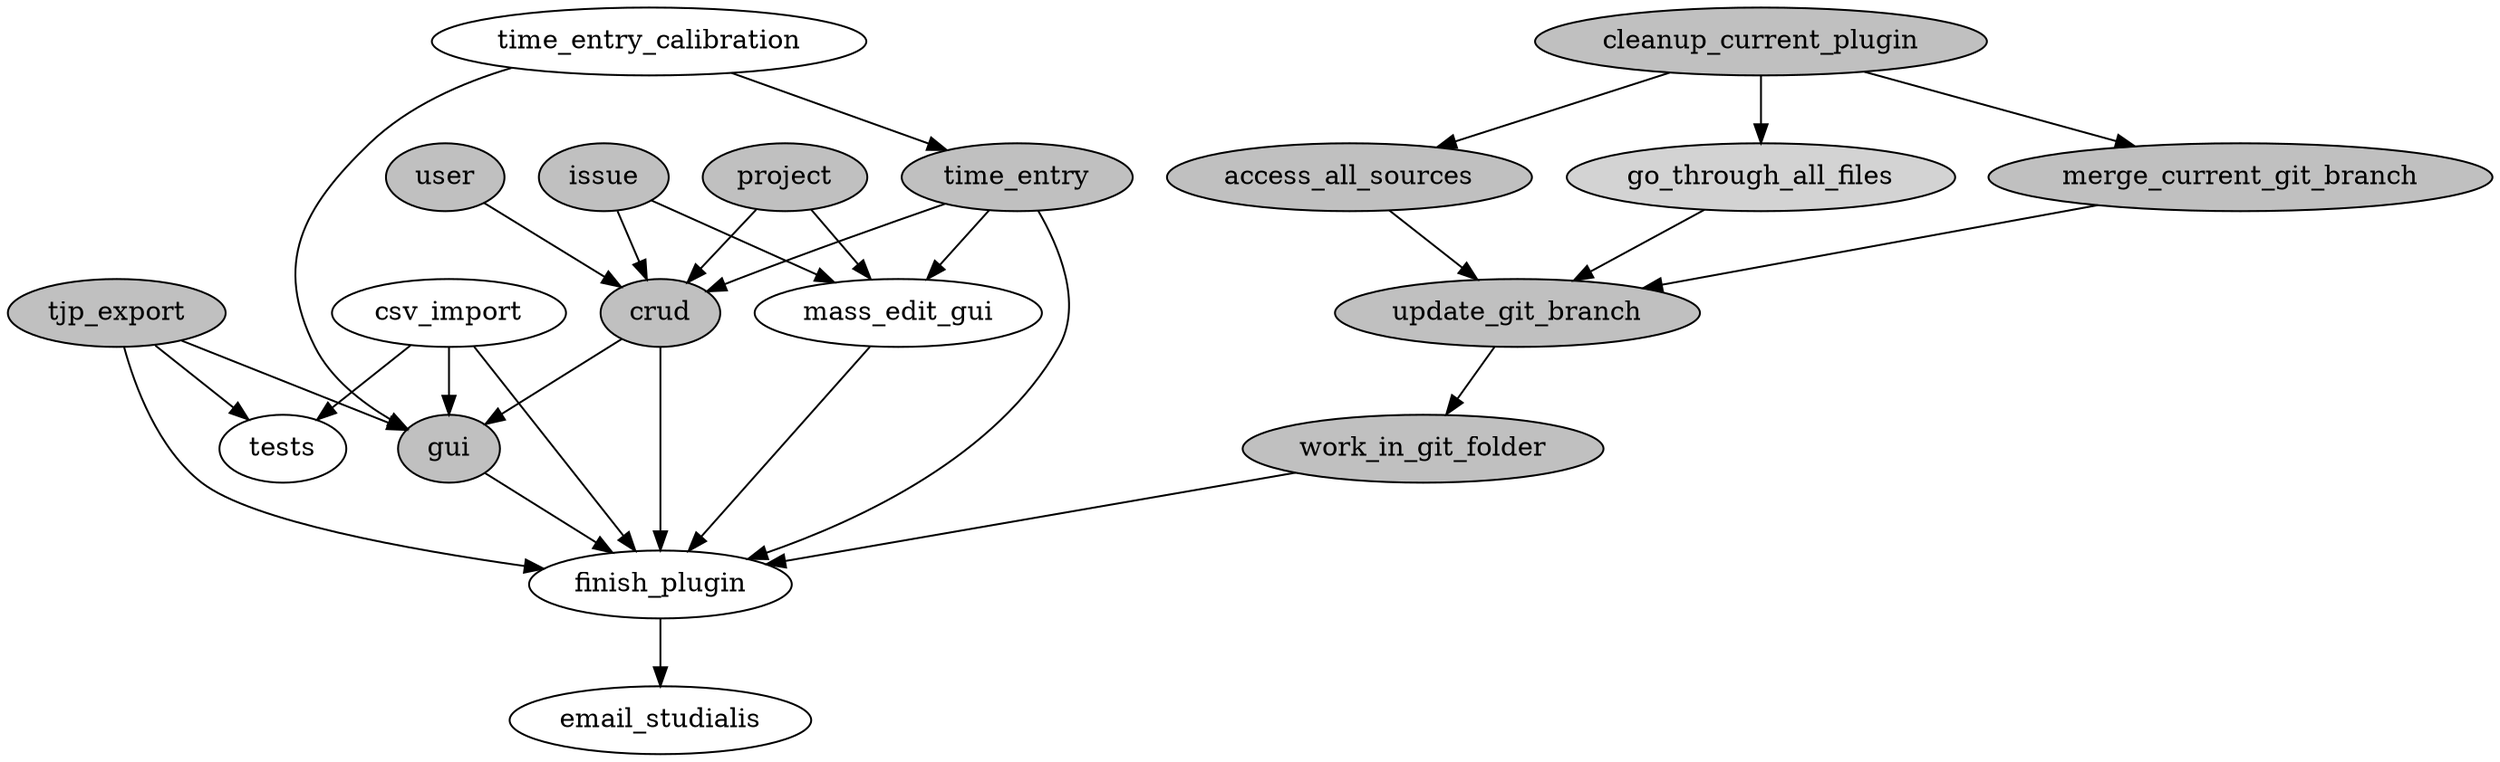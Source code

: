 digraph todo {
	#rankdir="RL"

	{
		node [fillcolor="grey" style="filled"]
		merge_current_git_branch
		update_git_branch
		work_in_git_folder
		access_all_sources
		project
		time_entry
		user	
		issue
		cleanup_current_plugin
		crud
		gui
		tjp_export
	}
	{
		node [fillcolor="lightgrey" style="filled"]
		go_through_all_files
	}

	{
		csv_import
		tjp_export 
		gui
		mass_edit_gui
		time_entry
		crud
	} -> finish_plugin

	{
		time_entry
		project
		issue
		user
	} -> crud

	cleanup_current_plugin -> 
		{
			access_all_sources
			merge_current_git_branch
			go_through_all_files
		}  -> 
		update_git_branch ->
		work_in_git_folder ->
		finish_plugin -> 
		email_studialis
	
	{
		csv_import
		tjp_export
	} -> tests 

	{
		time_entry_calibration 
	} -> time_entry


	{
		crud
		tjp_export
		csv_import
		time_entry_calibration
	} -> gui

	 {
		project
		time_entry
		issue
	} -> mass_edit_gui
	 
}
